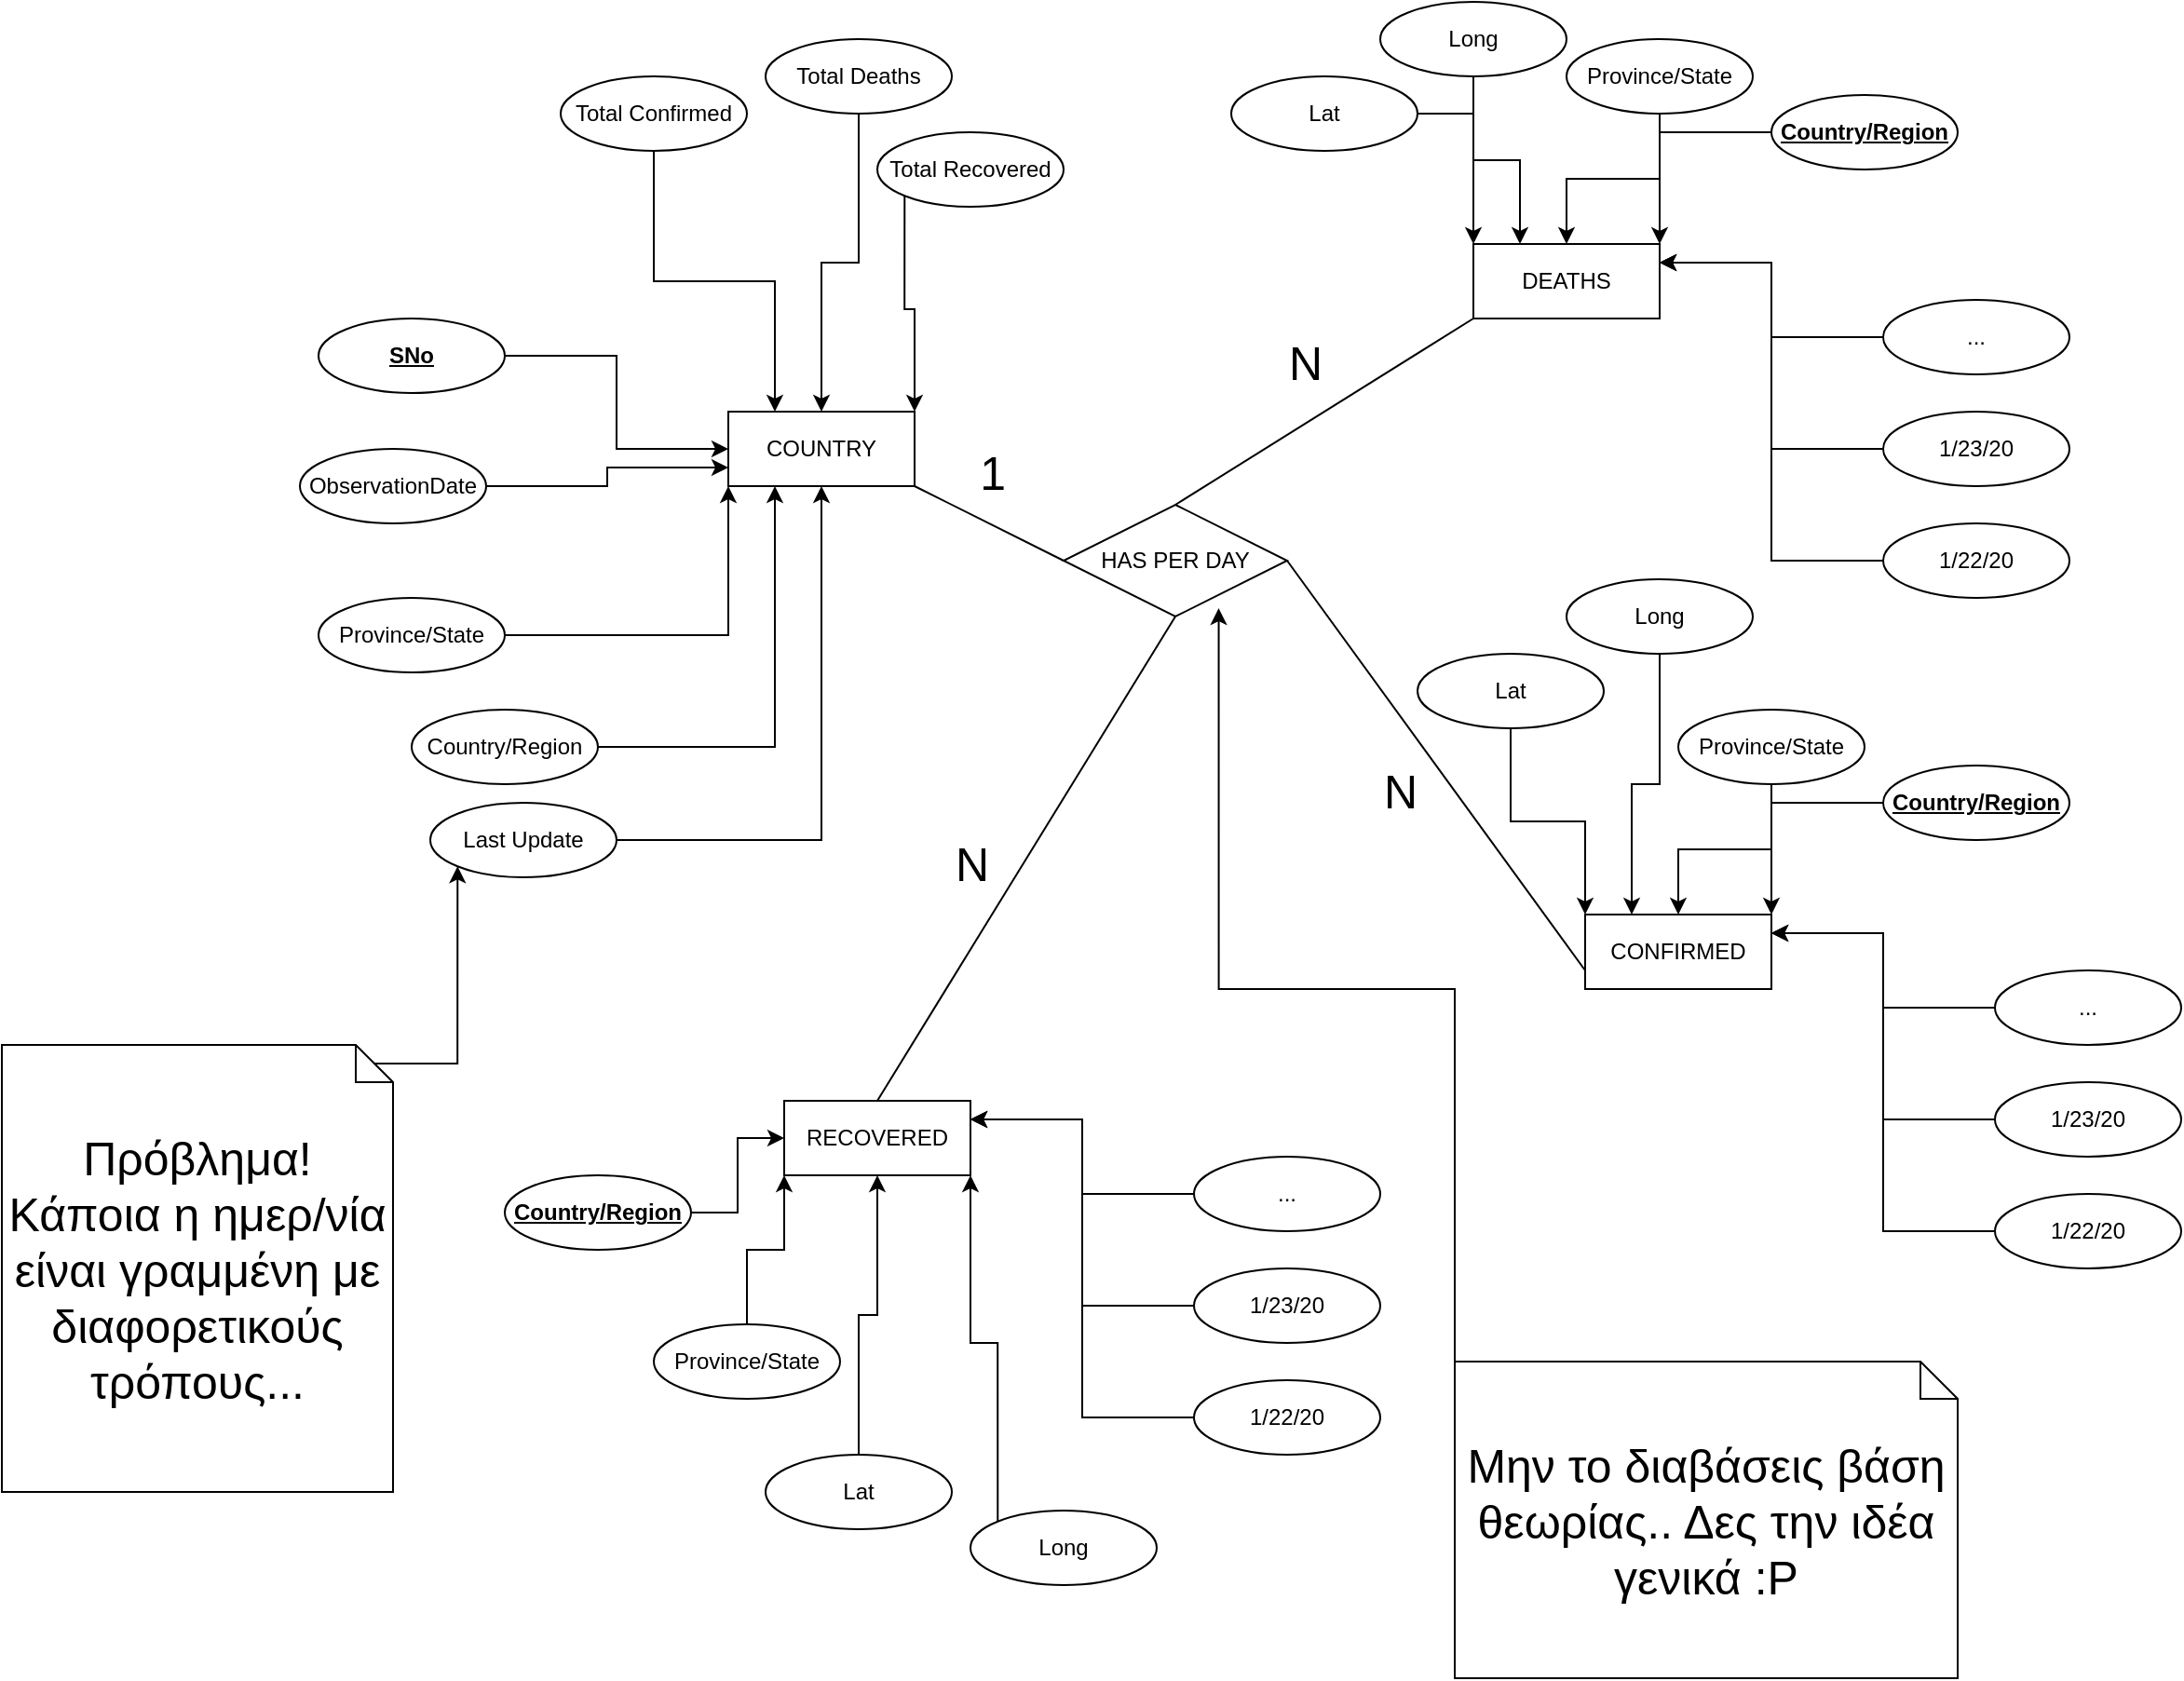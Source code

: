 <mxfile version="12.9.12"><diagram id="HLm10RY3uwC2TCzW6rsD" name="Page-1"><mxGraphModel dx="4224" dy="900" grid="1" gridSize="10" guides="1" tooltips="1" connect="1" arrows="1" fold="1" page="1" pageScale="1" pageWidth="2500" pageHeight="1500" math="0" shadow="0"><root><mxCell id="0"/><mxCell id="1" parent="0"/><mxCell id="MH5OBKmmpYKyXbY2R8KW-2" value="COUNTRY" style="whiteSpace=wrap;html=1;align=center;" vertex="1" parent="1"><mxGeometry x="350" y="230" width="100" height="40" as="geometry"/></mxCell><mxCell id="MH5OBKmmpYKyXbY2R8KW-11" style="edgeStyle=orthogonalEdgeStyle;rounded=0;orthogonalLoop=1;jettySize=auto;html=1;entryX=0;entryY=0.75;entryDx=0;entryDy=0;" edge="1" parent="1" source="MH5OBKmmpYKyXbY2R8KW-4" target="MH5OBKmmpYKyXbY2R8KW-2"><mxGeometry relative="1" as="geometry"/></mxCell><mxCell id="MH5OBKmmpYKyXbY2R8KW-4" value="ObservationDate" style="ellipse;whiteSpace=wrap;html=1;align=center;" vertex="1" parent="1"><mxGeometry x="120" y="250" width="100" height="40" as="geometry"/></mxCell><mxCell id="MH5OBKmmpYKyXbY2R8KW-8" style="edgeStyle=orthogonalEdgeStyle;rounded=0;orthogonalLoop=1;jettySize=auto;html=1;entryX=0;entryY=0.5;entryDx=0;entryDy=0;" edge="1" parent="1" source="MH5OBKmmpYKyXbY2R8KW-6" target="MH5OBKmmpYKyXbY2R8KW-2"><mxGeometry relative="1" as="geometry"/></mxCell><mxCell id="MH5OBKmmpYKyXbY2R8KW-6" value="SNo" style="ellipse;whiteSpace=wrap;html=1;align=center;fontStyle=5;" vertex="1" parent="1"><mxGeometry x="130" y="180" width="100" height="40" as="geometry"/></mxCell><mxCell id="MH5OBKmmpYKyXbY2R8KW-16" style="edgeStyle=orthogonalEdgeStyle;rounded=0;orthogonalLoop=1;jettySize=auto;html=1;entryX=0;entryY=1;entryDx=0;entryDy=0;" edge="1" parent="1" source="MH5OBKmmpYKyXbY2R8KW-12" target="MH5OBKmmpYKyXbY2R8KW-2"><mxGeometry relative="1" as="geometry"/></mxCell><mxCell id="MH5OBKmmpYKyXbY2R8KW-12" value="Province/State" style="ellipse;whiteSpace=wrap;html=1;align=center;" vertex="1" parent="1"><mxGeometry x="130" y="330" width="100" height="40" as="geometry"/></mxCell><mxCell id="MH5OBKmmpYKyXbY2R8KW-18" style="edgeStyle=orthogonalEdgeStyle;rounded=0;orthogonalLoop=1;jettySize=auto;html=1;" edge="1" parent="1" source="MH5OBKmmpYKyXbY2R8KW-13" target="MH5OBKmmpYKyXbY2R8KW-2"><mxGeometry relative="1" as="geometry"/></mxCell><mxCell id="MH5OBKmmpYKyXbY2R8KW-13" value="Last Update" style="ellipse;whiteSpace=wrap;html=1;align=center;" vertex="1" parent="1"><mxGeometry x="190" y="440" width="100" height="40" as="geometry"/></mxCell><mxCell id="MH5OBKmmpYKyXbY2R8KW-23" style="edgeStyle=orthogonalEdgeStyle;rounded=0;orthogonalLoop=1;jettySize=auto;html=1;entryX=0.25;entryY=0;entryDx=0;entryDy=0;" edge="1" parent="1" source="MH5OBKmmpYKyXbY2R8KW-14" target="MH5OBKmmpYKyXbY2R8KW-2"><mxGeometry relative="1" as="geometry"/></mxCell><mxCell id="MH5OBKmmpYKyXbY2R8KW-14" value="Total Confirmed" style="ellipse;whiteSpace=wrap;html=1;align=center;" vertex="1" parent="1"><mxGeometry x="260" y="50" width="100" height="40" as="geometry"/></mxCell><mxCell id="MH5OBKmmpYKyXbY2R8KW-17" style="edgeStyle=orthogonalEdgeStyle;rounded=0;orthogonalLoop=1;jettySize=auto;html=1;entryX=0.25;entryY=1;entryDx=0;entryDy=0;" edge="1" parent="1" source="MH5OBKmmpYKyXbY2R8KW-15" target="MH5OBKmmpYKyXbY2R8KW-2"><mxGeometry relative="1" as="geometry"/></mxCell><mxCell id="MH5OBKmmpYKyXbY2R8KW-15" value="Country/Region" style="ellipse;whiteSpace=wrap;html=1;align=center;" vertex="1" parent="1"><mxGeometry x="180" y="390" width="100" height="40" as="geometry"/></mxCell><mxCell id="MH5OBKmmpYKyXbY2R8KW-24" style="edgeStyle=orthogonalEdgeStyle;rounded=0;orthogonalLoop=1;jettySize=auto;html=1;entryX=0.5;entryY=0;entryDx=0;entryDy=0;" edge="1" parent="1" source="MH5OBKmmpYKyXbY2R8KW-21" target="MH5OBKmmpYKyXbY2R8KW-2"><mxGeometry relative="1" as="geometry"/></mxCell><mxCell id="MH5OBKmmpYKyXbY2R8KW-21" value="Total Deaths" style="ellipse;whiteSpace=wrap;html=1;align=center;" vertex="1" parent="1"><mxGeometry x="370" y="30" width="100" height="40" as="geometry"/></mxCell><mxCell id="MH5OBKmmpYKyXbY2R8KW-26" style="edgeStyle=orthogonalEdgeStyle;rounded=0;orthogonalLoop=1;jettySize=auto;html=1;entryX=1;entryY=0;entryDx=0;entryDy=0;exitX=0;exitY=1;exitDx=0;exitDy=0;" edge="1" parent="1" source="MH5OBKmmpYKyXbY2R8KW-25" target="MH5OBKmmpYKyXbY2R8KW-2"><mxGeometry relative="1" as="geometry"/></mxCell><mxCell id="MH5OBKmmpYKyXbY2R8KW-25" value="Total Recovered" style="ellipse;whiteSpace=wrap;html=1;align=center;" vertex="1" parent="1"><mxGeometry x="430" y="80" width="100" height="40" as="geometry"/></mxCell><mxCell id="MH5OBKmmpYKyXbY2R8KW-29" value="RECOVERED" style="whiteSpace=wrap;html=1;align=center;" vertex="1" parent="1"><mxGeometry x="380" y="600" width="100" height="40" as="geometry"/></mxCell><mxCell id="MH5OBKmmpYKyXbY2R8KW-33" style="edgeStyle=orthogonalEdgeStyle;rounded=0;orthogonalLoop=1;jettySize=auto;html=1;entryX=0;entryY=1;entryDx=0;entryDy=0;" edge="1" parent="1" source="MH5OBKmmpYKyXbY2R8KW-32" target="MH5OBKmmpYKyXbY2R8KW-29"><mxGeometry relative="1" as="geometry"/></mxCell><mxCell id="MH5OBKmmpYKyXbY2R8KW-32" value="Province/State" style="ellipse;whiteSpace=wrap;html=1;align=center;" vertex="1" parent="1"><mxGeometry x="310" y="720" width="100" height="40" as="geometry"/></mxCell><mxCell id="MH5OBKmmpYKyXbY2R8KW-38" style="edgeStyle=orthogonalEdgeStyle;rounded=0;orthogonalLoop=1;jettySize=auto;html=1;entryX=0;entryY=0.5;entryDx=0;entryDy=0;" edge="1" parent="1" source="MH5OBKmmpYKyXbY2R8KW-34" target="MH5OBKmmpYKyXbY2R8KW-29"><mxGeometry relative="1" as="geometry"/></mxCell><mxCell id="MH5OBKmmpYKyXbY2R8KW-34" value="Country/Region" style="ellipse;whiteSpace=wrap;html=1;align=center;fontStyle=5;" vertex="1" parent="1"><mxGeometry x="230" y="640" width="100" height="40" as="geometry"/></mxCell><mxCell id="MH5OBKmmpYKyXbY2R8KW-41" style="edgeStyle=orthogonalEdgeStyle;rounded=0;orthogonalLoop=1;jettySize=auto;html=1;entryX=0.5;entryY=1;entryDx=0;entryDy=0;" edge="1" parent="1" source="MH5OBKmmpYKyXbY2R8KW-40" target="MH5OBKmmpYKyXbY2R8KW-29"><mxGeometry relative="1" as="geometry"/></mxCell><mxCell id="MH5OBKmmpYKyXbY2R8KW-40" value="Lat" style="ellipse;whiteSpace=wrap;html=1;align=center;" vertex="1" parent="1"><mxGeometry x="370" y="790" width="100" height="40" as="geometry"/></mxCell><mxCell id="MH5OBKmmpYKyXbY2R8KW-43" style="edgeStyle=orthogonalEdgeStyle;rounded=0;orthogonalLoop=1;jettySize=auto;html=1;entryX=1;entryY=1;entryDx=0;entryDy=0;exitX=0;exitY=0;exitDx=0;exitDy=0;" edge="1" parent="1" source="MH5OBKmmpYKyXbY2R8KW-42" target="MH5OBKmmpYKyXbY2R8KW-29"><mxGeometry relative="1" as="geometry"/></mxCell><mxCell id="MH5OBKmmpYKyXbY2R8KW-42" value="Long" style="ellipse;whiteSpace=wrap;html=1;align=center;" vertex="1" parent="1"><mxGeometry x="480" y="820" width="100" height="40" as="geometry"/></mxCell><mxCell id="MH5OBKmmpYKyXbY2R8KW-45" style="edgeStyle=orthogonalEdgeStyle;rounded=0;orthogonalLoop=1;jettySize=auto;html=1;entryX=1;entryY=0.25;entryDx=0;entryDy=0;" edge="1" parent="1" source="MH5OBKmmpYKyXbY2R8KW-44" target="MH5OBKmmpYKyXbY2R8KW-29"><mxGeometry relative="1" as="geometry"/></mxCell><mxCell id="MH5OBKmmpYKyXbY2R8KW-44" value="1/22/20" style="ellipse;whiteSpace=wrap;html=1;align=center;" vertex="1" parent="1"><mxGeometry x="600" y="750" width="100" height="40" as="geometry"/></mxCell><mxCell id="MH5OBKmmpYKyXbY2R8KW-49" style="edgeStyle=orthogonalEdgeStyle;rounded=0;orthogonalLoop=1;jettySize=auto;html=1;entryX=1;entryY=0.25;entryDx=0;entryDy=0;" edge="1" parent="1" source="MH5OBKmmpYKyXbY2R8KW-46" target="MH5OBKmmpYKyXbY2R8KW-29"><mxGeometry relative="1" as="geometry"/></mxCell><mxCell id="MH5OBKmmpYKyXbY2R8KW-46" value="1/23/20" style="ellipse;whiteSpace=wrap;html=1;align=center;" vertex="1" parent="1"><mxGeometry x="600" y="690" width="100" height="40" as="geometry"/></mxCell><mxCell id="MH5OBKmmpYKyXbY2R8KW-51" style="edgeStyle=orthogonalEdgeStyle;rounded=0;orthogonalLoop=1;jettySize=auto;html=1;entryX=1;entryY=0.25;entryDx=0;entryDy=0;" edge="1" parent="1" source="MH5OBKmmpYKyXbY2R8KW-50" target="MH5OBKmmpYKyXbY2R8KW-29"><mxGeometry relative="1" as="geometry"/></mxCell><mxCell id="MH5OBKmmpYKyXbY2R8KW-50" value="..." style="ellipse;whiteSpace=wrap;html=1;align=center;" vertex="1" parent="1"><mxGeometry x="600" y="630" width="100" height="40" as="geometry"/></mxCell><mxCell id="MH5OBKmmpYKyXbY2R8KW-67" value="DEATHS" style="whiteSpace=wrap;html=1;align=center;" vertex="1" parent="1"><mxGeometry x="750" y="140" width="100" height="40" as="geometry"/></mxCell><mxCell id="MH5OBKmmpYKyXbY2R8KW-85" style="edgeStyle=orthogonalEdgeStyle;rounded=0;orthogonalLoop=1;jettySize=auto;html=1;entryX=0.5;entryY=0;entryDx=0;entryDy=0;" edge="1" parent="1" source="MH5OBKmmpYKyXbY2R8KW-69" target="MH5OBKmmpYKyXbY2R8KW-67"><mxGeometry relative="1" as="geometry"/></mxCell><mxCell id="MH5OBKmmpYKyXbY2R8KW-69" value="Province/State" style="ellipse;whiteSpace=wrap;html=1;align=center;" vertex="1" parent="1"><mxGeometry x="800" y="30" width="100" height="40" as="geometry"/></mxCell><mxCell id="MH5OBKmmpYKyXbY2R8KW-86" style="edgeStyle=orthogonalEdgeStyle;rounded=0;orthogonalLoop=1;jettySize=auto;html=1;entryX=1;entryY=0;entryDx=0;entryDy=0;" edge="1" parent="1" source="MH5OBKmmpYKyXbY2R8KW-71" target="MH5OBKmmpYKyXbY2R8KW-67"><mxGeometry relative="1" as="geometry"/></mxCell><mxCell id="MH5OBKmmpYKyXbY2R8KW-71" value="Country/Region" style="ellipse;whiteSpace=wrap;html=1;align=center;fontStyle=5;" vertex="1" parent="1"><mxGeometry x="910" y="60" width="100" height="40" as="geometry"/></mxCell><mxCell id="MH5OBKmmpYKyXbY2R8KW-83" style="edgeStyle=orthogonalEdgeStyle;rounded=0;orthogonalLoop=1;jettySize=auto;html=1;entryX=0;entryY=0;entryDx=0;entryDy=0;" edge="1" parent="1" source="MH5OBKmmpYKyXbY2R8KW-73" target="MH5OBKmmpYKyXbY2R8KW-67"><mxGeometry relative="1" as="geometry"/></mxCell><mxCell id="MH5OBKmmpYKyXbY2R8KW-73" value="Lat" style="ellipse;whiteSpace=wrap;html=1;align=center;" vertex="1" parent="1"><mxGeometry x="620" y="50" width="100" height="40" as="geometry"/></mxCell><mxCell id="MH5OBKmmpYKyXbY2R8KW-84" style="edgeStyle=orthogonalEdgeStyle;rounded=0;orthogonalLoop=1;jettySize=auto;html=1;entryX=0.25;entryY=0;entryDx=0;entryDy=0;" edge="1" parent="1" source="MH5OBKmmpYKyXbY2R8KW-75" target="MH5OBKmmpYKyXbY2R8KW-67"><mxGeometry relative="1" as="geometry"/></mxCell><mxCell id="MH5OBKmmpYKyXbY2R8KW-75" value="Long" style="ellipse;whiteSpace=wrap;html=1;align=center;" vertex="1" parent="1"><mxGeometry x="700" y="10" width="100" height="40" as="geometry"/></mxCell><mxCell id="MH5OBKmmpYKyXbY2R8KW-76" style="edgeStyle=orthogonalEdgeStyle;rounded=0;orthogonalLoop=1;jettySize=auto;html=1;entryX=1;entryY=0.25;entryDx=0;entryDy=0;" edge="1" parent="1" source="MH5OBKmmpYKyXbY2R8KW-77" target="MH5OBKmmpYKyXbY2R8KW-67"><mxGeometry relative="1" as="geometry"/></mxCell><mxCell id="MH5OBKmmpYKyXbY2R8KW-77" value="1/22/20" style="ellipse;whiteSpace=wrap;html=1;align=center;" vertex="1" parent="1"><mxGeometry x="970" y="290" width="100" height="40" as="geometry"/></mxCell><mxCell id="MH5OBKmmpYKyXbY2R8KW-78" style="edgeStyle=orthogonalEdgeStyle;rounded=0;orthogonalLoop=1;jettySize=auto;html=1;entryX=1;entryY=0.25;entryDx=0;entryDy=0;" edge="1" parent="1" source="MH5OBKmmpYKyXbY2R8KW-79" target="MH5OBKmmpYKyXbY2R8KW-67"><mxGeometry relative="1" as="geometry"/></mxCell><mxCell id="MH5OBKmmpYKyXbY2R8KW-79" value="1/23/20" style="ellipse;whiteSpace=wrap;html=1;align=center;" vertex="1" parent="1"><mxGeometry x="970" y="230" width="100" height="40" as="geometry"/></mxCell><mxCell id="MH5OBKmmpYKyXbY2R8KW-80" style="edgeStyle=orthogonalEdgeStyle;rounded=0;orthogonalLoop=1;jettySize=auto;html=1;entryX=1;entryY=0.25;entryDx=0;entryDy=0;" edge="1" parent="1" source="MH5OBKmmpYKyXbY2R8KW-81" target="MH5OBKmmpYKyXbY2R8KW-67"><mxGeometry relative="1" as="geometry"/></mxCell><mxCell id="MH5OBKmmpYKyXbY2R8KW-81" value="..." style="ellipse;whiteSpace=wrap;html=1;align=center;" vertex="1" parent="1"><mxGeometry x="970" y="170" width="100" height="40" as="geometry"/></mxCell><mxCell id="MH5OBKmmpYKyXbY2R8KW-87" value="CONFIRMED" style="whiteSpace=wrap;html=1;align=center;" vertex="1" parent="1"><mxGeometry x="810" y="500" width="100" height="40" as="geometry"/></mxCell><mxCell id="MH5OBKmmpYKyXbY2R8KW-88" style="edgeStyle=orthogonalEdgeStyle;rounded=0;orthogonalLoop=1;jettySize=auto;html=1;entryX=0.5;entryY=0;entryDx=0;entryDy=0;" edge="1" parent="1" source="MH5OBKmmpYKyXbY2R8KW-89" target="MH5OBKmmpYKyXbY2R8KW-87"><mxGeometry relative="1" as="geometry"/></mxCell><mxCell id="MH5OBKmmpYKyXbY2R8KW-89" value="Province/State" style="ellipse;whiteSpace=wrap;html=1;align=center;" vertex="1" parent="1"><mxGeometry x="860" y="390" width="100" height="40" as="geometry"/></mxCell><mxCell id="MH5OBKmmpYKyXbY2R8KW-90" style="edgeStyle=orthogonalEdgeStyle;rounded=0;orthogonalLoop=1;jettySize=auto;html=1;entryX=1;entryY=0;entryDx=0;entryDy=0;" edge="1" parent="1" source="MH5OBKmmpYKyXbY2R8KW-91" target="MH5OBKmmpYKyXbY2R8KW-87"><mxGeometry relative="1" as="geometry"/></mxCell><mxCell id="MH5OBKmmpYKyXbY2R8KW-91" value="Country/Region" style="ellipse;whiteSpace=wrap;html=1;align=center;fontStyle=5;" vertex="1" parent="1"><mxGeometry x="970" y="420" width="100" height="40" as="geometry"/></mxCell><mxCell id="MH5OBKmmpYKyXbY2R8KW-92" style="edgeStyle=orthogonalEdgeStyle;rounded=0;orthogonalLoop=1;jettySize=auto;html=1;entryX=0;entryY=0;entryDx=0;entryDy=0;" edge="1" parent="1" source="MH5OBKmmpYKyXbY2R8KW-93" target="MH5OBKmmpYKyXbY2R8KW-87"><mxGeometry relative="1" as="geometry"/></mxCell><mxCell id="MH5OBKmmpYKyXbY2R8KW-93" value="Lat" style="ellipse;whiteSpace=wrap;html=1;align=center;" vertex="1" parent="1"><mxGeometry x="720" y="360" width="100" height="40" as="geometry"/></mxCell><mxCell id="MH5OBKmmpYKyXbY2R8KW-94" style="edgeStyle=orthogonalEdgeStyle;rounded=0;orthogonalLoop=1;jettySize=auto;html=1;entryX=0.25;entryY=0;entryDx=0;entryDy=0;" edge="1" parent="1" source="MH5OBKmmpYKyXbY2R8KW-95" target="MH5OBKmmpYKyXbY2R8KW-87"><mxGeometry relative="1" as="geometry"/></mxCell><mxCell id="MH5OBKmmpYKyXbY2R8KW-95" value="Long" style="ellipse;whiteSpace=wrap;html=1;align=center;" vertex="1" parent="1"><mxGeometry x="800" y="320" width="100" height="40" as="geometry"/></mxCell><mxCell id="MH5OBKmmpYKyXbY2R8KW-96" style="edgeStyle=orthogonalEdgeStyle;rounded=0;orthogonalLoop=1;jettySize=auto;html=1;entryX=1;entryY=0.25;entryDx=0;entryDy=0;" edge="1" parent="1" source="MH5OBKmmpYKyXbY2R8KW-97" target="MH5OBKmmpYKyXbY2R8KW-87"><mxGeometry relative="1" as="geometry"/></mxCell><mxCell id="MH5OBKmmpYKyXbY2R8KW-97" value="1/22/20" style="ellipse;whiteSpace=wrap;html=1;align=center;" vertex="1" parent="1"><mxGeometry x="1030" y="650" width="100" height="40" as="geometry"/></mxCell><mxCell id="MH5OBKmmpYKyXbY2R8KW-98" style="edgeStyle=orthogonalEdgeStyle;rounded=0;orthogonalLoop=1;jettySize=auto;html=1;entryX=1;entryY=0.25;entryDx=0;entryDy=0;" edge="1" parent="1" source="MH5OBKmmpYKyXbY2R8KW-99" target="MH5OBKmmpYKyXbY2R8KW-87"><mxGeometry relative="1" as="geometry"/></mxCell><mxCell id="MH5OBKmmpYKyXbY2R8KW-99" value="1/23/20" style="ellipse;whiteSpace=wrap;html=1;align=center;" vertex="1" parent="1"><mxGeometry x="1030" y="590" width="100" height="40" as="geometry"/></mxCell><mxCell id="MH5OBKmmpYKyXbY2R8KW-100" style="edgeStyle=orthogonalEdgeStyle;rounded=0;orthogonalLoop=1;jettySize=auto;html=1;entryX=1;entryY=0.25;entryDx=0;entryDy=0;" edge="1" parent="1" source="MH5OBKmmpYKyXbY2R8KW-101" target="MH5OBKmmpYKyXbY2R8KW-87"><mxGeometry relative="1" as="geometry"/></mxCell><mxCell id="MH5OBKmmpYKyXbY2R8KW-101" value="..." style="ellipse;whiteSpace=wrap;html=1;align=center;" vertex="1" parent="1"><mxGeometry x="1030" y="530" width="100" height="40" as="geometry"/></mxCell><mxCell id="MH5OBKmmpYKyXbY2R8KW-102" value="HAS PER DAY" style="shape=rhombus;perimeter=rhombusPerimeter;whiteSpace=wrap;html=1;align=center;" vertex="1" parent="1"><mxGeometry x="530" y="280" width="120" height="60" as="geometry"/></mxCell><mxCell id="MH5OBKmmpYKyXbY2R8KW-104" value="" style="endArrow=none;html=1;rounded=0;exitX=1;exitY=1;exitDx=0;exitDy=0;entryX=0;entryY=0.5;entryDx=0;entryDy=0;" edge="1" parent="1" source="MH5OBKmmpYKyXbY2R8KW-2" target="MH5OBKmmpYKyXbY2R8KW-102"><mxGeometry relative="1" as="geometry"><mxPoint x="450" y="320" as="sourcePoint"/><mxPoint x="610" y="320" as="targetPoint"/></mxGeometry></mxCell><mxCell id="MH5OBKmmpYKyXbY2R8KW-105" value="1" style="resizable=0;html=1;align=right;verticalAlign=bottom;fontSize=25;" connectable="0" vertex="1" parent="MH5OBKmmpYKyXbY2R8KW-104"><mxGeometry x="1" relative="1" as="geometry"><mxPoint x="-30.5" y="-30.25" as="offset"/></mxGeometry></mxCell><mxCell id="MH5OBKmmpYKyXbY2R8KW-106" value="" style="endArrow=none;html=1;rounded=0;fontSize=25;exitX=0.5;exitY=1;exitDx=0;exitDy=0;entryX=0.5;entryY=0;entryDx=0;entryDy=0;" edge="1" parent="1" source="MH5OBKmmpYKyXbY2R8KW-102" target="MH5OBKmmpYKyXbY2R8KW-29"><mxGeometry relative="1" as="geometry"><mxPoint x="470" y="400" as="sourcePoint"/><mxPoint x="630" y="400" as="targetPoint"/></mxGeometry></mxCell><mxCell id="MH5OBKmmpYKyXbY2R8KW-107" value="N" style="resizable=0;html=1;align=right;verticalAlign=bottom;fontSize=25;" connectable="0" vertex="1" parent="MH5OBKmmpYKyXbY2R8KW-106"><mxGeometry x="1" relative="1" as="geometry"><mxPoint x="60.22" y="-110.36" as="offset"/></mxGeometry></mxCell><mxCell id="MH5OBKmmpYKyXbY2R8KW-108" value="" style="endArrow=none;html=1;rounded=0;fontSize=25;exitX=1;exitY=0.5;exitDx=0;exitDy=0;entryX=0;entryY=0.75;entryDx=0;entryDy=0;" edge="1" parent="1" source="MH5OBKmmpYKyXbY2R8KW-102" target="MH5OBKmmpYKyXbY2R8KW-87"><mxGeometry relative="1" as="geometry"><mxPoint x="730" y="350" as="sourcePoint"/><mxPoint x="890" y="350" as="targetPoint"/></mxGeometry></mxCell><mxCell id="MH5OBKmmpYKyXbY2R8KW-109" value="N" style="resizable=0;html=1;align=right;verticalAlign=bottom;fontSize=25;" connectable="0" vertex="1" parent="MH5OBKmmpYKyXbY2R8KW-108"><mxGeometry x="1" relative="1" as="geometry"><mxPoint x="-89.65" y="-79.51" as="offset"/></mxGeometry></mxCell><mxCell id="MH5OBKmmpYKyXbY2R8KW-111" value="" style="endArrow=none;html=1;rounded=0;fontSize=25;exitX=0.5;exitY=0;exitDx=0;exitDy=0;entryX=0;entryY=1;entryDx=0;entryDy=0;" edge="1" parent="1" source="MH5OBKmmpYKyXbY2R8KW-102" target="MH5OBKmmpYKyXbY2R8KW-67"><mxGeometry relative="1" as="geometry"><mxPoint x="650" y="249.29" as="sourcePoint"/><mxPoint x="810" y="249.29" as="targetPoint"/></mxGeometry></mxCell><mxCell id="MH5OBKmmpYKyXbY2R8KW-112" value="N" style="resizable=0;html=1;align=right;verticalAlign=bottom;fontSize=25;" connectable="0" vertex="1" parent="MH5OBKmmpYKyXbY2R8KW-111"><mxGeometry x="1" relative="1" as="geometry"><mxPoint x="-79.91" y="39.94" as="offset"/></mxGeometry></mxCell><mxCell id="MH5OBKmmpYKyXbY2R8KW-114" style="edgeStyle=orthogonalEdgeStyle;rounded=0;orthogonalLoop=1;jettySize=auto;html=1;fontSize=25;exitX=0;exitY=0;exitDx=0;exitDy=0;exitPerimeter=0;entryX=0.694;entryY=0.926;entryDx=0;entryDy=0;entryPerimeter=0;" edge="1" parent="1" source="MH5OBKmmpYKyXbY2R8KW-113" target="MH5OBKmmpYKyXbY2R8KW-102"><mxGeometry relative="1" as="geometry"><mxPoint x="880" y="660" as="targetPoint"/></mxGeometry></mxCell><mxCell id="MH5OBKmmpYKyXbY2R8KW-113" value="Μην το διαβάσεις βάση θεωρίας.. Δες την ιδέα γενικά :Ρ" style="shape=note;size=20;whiteSpace=wrap;html=1;fontSize=25;" vertex="1" parent="1"><mxGeometry x="740" y="740" width="270" height="170" as="geometry"/></mxCell><mxCell id="MH5OBKmmpYKyXbY2R8KW-116" style="edgeStyle=orthogonalEdgeStyle;rounded=0;orthogonalLoop=1;jettySize=auto;html=1;entryX=0;entryY=1;entryDx=0;entryDy=0;fontSize=25;exitX=0;exitY=0;exitDx=200;exitDy=10;exitPerimeter=0;" edge="1" parent="1" source="MH5OBKmmpYKyXbY2R8KW-115" target="MH5OBKmmpYKyXbY2R8KW-13"><mxGeometry relative="1" as="geometry"/></mxCell><mxCell id="MH5OBKmmpYKyXbY2R8KW-115" value="Πρόβλημα!&lt;br&gt;Κάποια η ημερ/νία είναι γραμμένη με διαφορετικούς τρόπους..." style="shape=note;size=20;whiteSpace=wrap;html=1;fontSize=25;" vertex="1" parent="1"><mxGeometry x="-40" y="570" width="210" height="240" as="geometry"/></mxCell></root></mxGraphModel></diagram></mxfile>